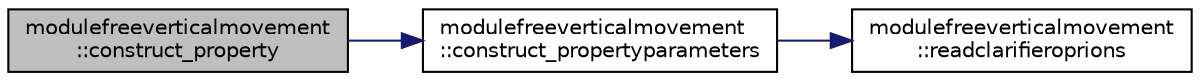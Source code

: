 digraph "modulefreeverticalmovement::construct_property"
{
 // LATEX_PDF_SIZE
  edge [fontname="Helvetica",fontsize="10",labelfontname="Helvetica",labelfontsize="10"];
  node [fontname="Helvetica",fontsize="10",shape=record];
  rankdir="LR";
  Node1 [label="modulefreeverticalmovement\l::construct_property",height=0.2,width=0.4,color="black", fillcolor="grey75", style="filled", fontcolor="black",tooltip=" "];
  Node1 -> Node2 [color="midnightblue",fontsize="10",style="solid",fontname="Helvetica"];
  Node2 [label="modulefreeverticalmovement\l::construct_propertyparameters",height=0.2,width=0.4,color="black", fillcolor="white", style="filled",URL="$namespacemodulefreeverticalmovement.html#a5899cd9d999076fff990bfecf3b374a7",tooltip=" "];
  Node2 -> Node3 [color="midnightblue",fontsize="10",style="solid",fontname="Helvetica"];
  Node3 [label="modulefreeverticalmovement\l::readclarifieroprions",height=0.2,width=0.4,color="black", fillcolor="white", style="filled",URL="$namespacemodulefreeverticalmovement.html#a2b10bad3ef2fbac72aed08e6bf29bcd6",tooltip=" "];
}
